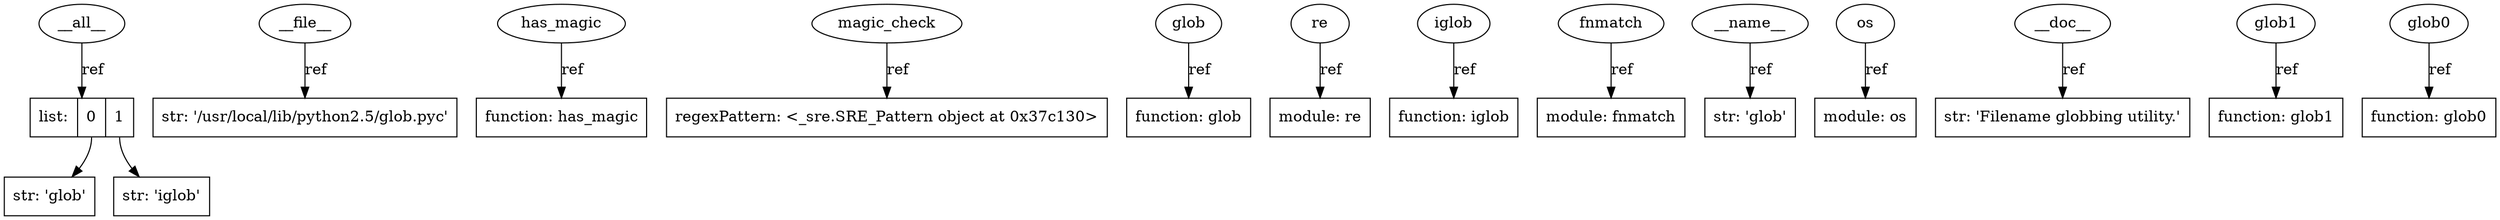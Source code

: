 digraph G {
    overlap=false;

    name1744448 [label="__all__", shape="ellipse"];
    list3324864 [label="list: | <0> 0|<1> 1", shape="record"];
    str3761792 [label="str: 'glob'", shape="box"];
    str3761920 [label="str: 'iglob'", shape="box"];
    name1686528 [label="__file__", shape="ellipse"];
    str3743136 [label="str: '/usr/local/lib/python2.5/glob.pyc'", shape="box"];
    name3766936 [label="has_magic", shape="ellipse"];
    function3802032 [label="function: has_magic", shape="box"];
    name3767496 [label="magic_check", shape="ellipse"];
    _sre_SRE_Pattern3653936 [label="regexPattern: <_sre.SRE_Pattern object at 0x37c130>", shape="box"];
    name3761792 [label="glob", shape="ellipse"];
    function3801456 [label="function: glob", shape="box"];
    name1825792 [label="re", shape="ellipse"];
    module3417584 [label="module: re", shape="box"];
    name3761920 [label="iglob", shape="ellipse"];
    function3801840 [label="function: iglob", shape="box"];
    name3762176 [label="fnmatch", shape="ellipse"];
    module3762768 [label="module: fnmatch", shape="box"];
    name1599392 [label="__name__", shape="ellipse"];
    str3762400 [label="str: 'glob'", shape="box"];
    name1686304 [label="os", shape="ellipse"];
    module1799856 [label="module: os", shape="box"];
    name1599232 [label="__doc__", shape="ellipse"];
    str3797304 [label="str: 'Filename globbing utility.'", shape="box"];
    name3761952 [label="glob1", shape="ellipse"];
    function3801904 [label="function: glob1", shape="box"];
    name3762112 [label="glob0", shape="ellipse"];
    function3801968 [label="function: glob0", shape="box"];

    list3324864:0 -> str3761792 [label=""];
    list3324864:1 -> str3761920 [label=""];
    name1744448 -> list3324864 [label="ref"];
    name1686528 -> str3743136 [label="ref"];
    name3766936 -> function3802032 [label="ref"];
    name3767496 -> _sre_SRE_Pattern3653936 [label="ref"];
    name3761792 -> function3801456 [label="ref"];
    name1825792 -> module3417584 [label="ref"];
    name3761920 -> function3801840 [label="ref"];
    name3762176 -> module3762768 [label="ref"];
    name1599392 -> str3762400 [label="ref"];
    name1686304 -> module1799856 [label="ref"];
    name1599232 -> str3797304 [label="ref"];
    name3761952 -> function3801904 [label="ref"];
    name3762112 -> function3801968 [label="ref"];

}
